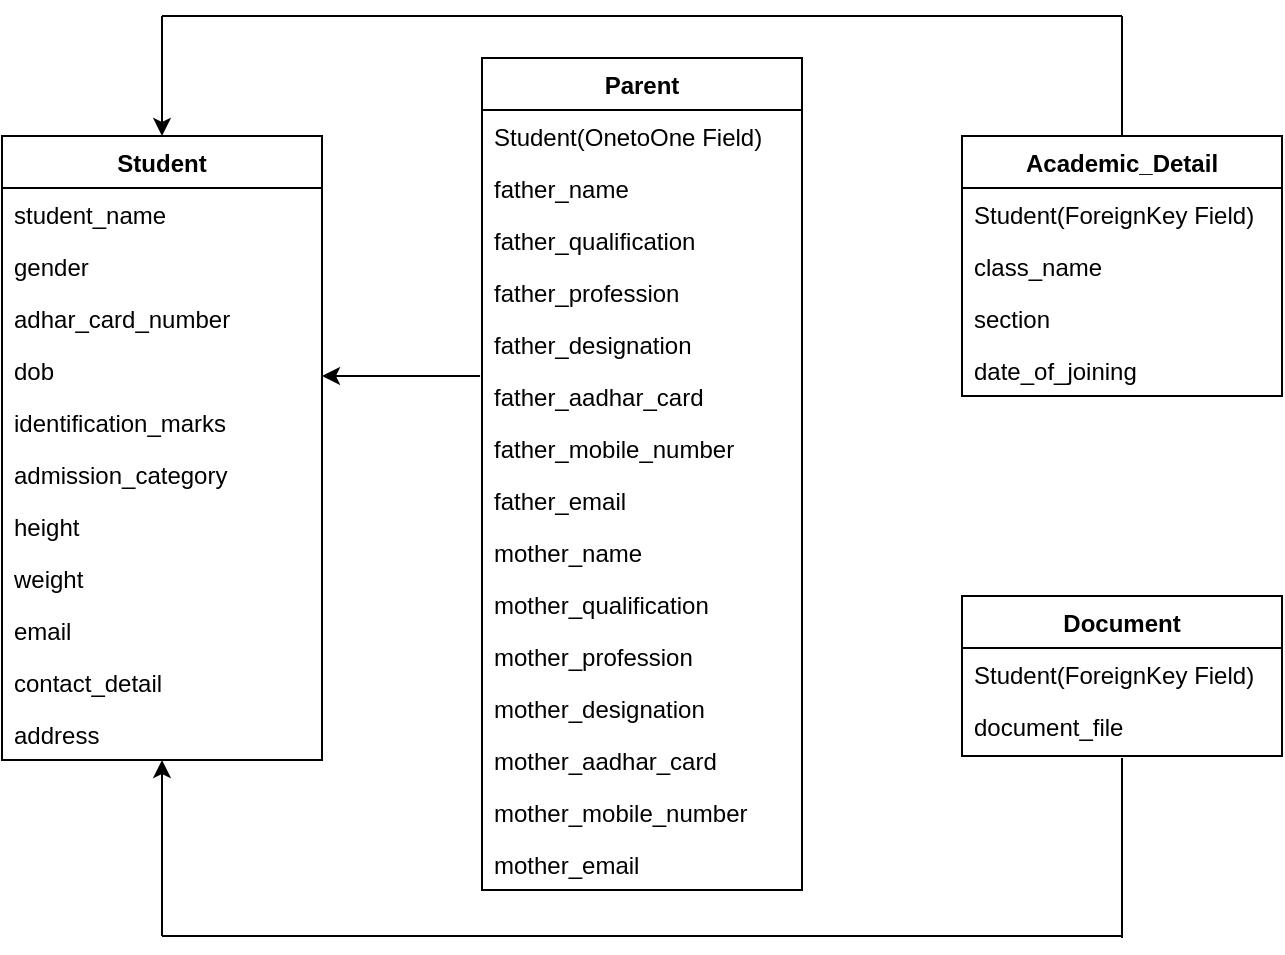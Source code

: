 <mxfile version="21.6.2" type="device">
  <diagram id="C5RBs43oDa-KdzZeNtuy" name="Page-1">
    <mxGraphModel dx="714" dy="520" grid="1" gridSize="10" guides="1" tooltips="1" connect="1" arrows="1" fold="1" page="1" pageScale="1" pageWidth="827" pageHeight="1169" math="0" shadow="0">
      <root>
        <mxCell id="WIyWlLk6GJQsqaUBKTNV-0" />
        <mxCell id="WIyWlLk6GJQsqaUBKTNV-1" parent="WIyWlLk6GJQsqaUBKTNV-0" />
        <mxCell id="zkfFHV4jXpPFQw0GAbJ--6" value="Student" style="swimlane;fontStyle=1;align=center;verticalAlign=top;childLayout=stackLayout;horizontal=1;startSize=26;horizontalStack=0;resizeParent=1;resizeLast=0;collapsible=1;marginBottom=0;rounded=0;shadow=0;strokeWidth=1;" parent="WIyWlLk6GJQsqaUBKTNV-1" vertex="1">
          <mxGeometry x="40" y="80" width="160" height="312" as="geometry">
            <mxRectangle x="130" y="380" width="160" height="26" as="alternateBounds" />
          </mxGeometry>
        </mxCell>
        <mxCell id="o3sjXEou1x6kYddSKFs7-2" value="student_name" style="text;align=left;verticalAlign=top;spacingLeft=4;spacingRight=4;overflow=hidden;rotatable=0;points=[[0,0.5],[1,0.5]];portConstraint=eastwest;" parent="zkfFHV4jXpPFQw0GAbJ--6" vertex="1">
          <mxGeometry y="26" width="160" height="26" as="geometry" />
        </mxCell>
        <mxCell id="o3sjXEou1x6kYddSKFs7-3" value="gender" style="text;align=left;verticalAlign=top;spacingLeft=4;spacingRight=4;overflow=hidden;rotatable=0;points=[[0,0.5],[1,0.5]];portConstraint=eastwest;" parent="zkfFHV4jXpPFQw0GAbJ--6" vertex="1">
          <mxGeometry y="52" width="160" height="26" as="geometry" />
        </mxCell>
        <mxCell id="o3sjXEou1x6kYddSKFs7-4" value="adhar_card_number" style="text;align=left;verticalAlign=top;spacingLeft=4;spacingRight=4;overflow=hidden;rotatable=0;points=[[0,0.5],[1,0.5]];portConstraint=eastwest;" parent="zkfFHV4jXpPFQw0GAbJ--6" vertex="1">
          <mxGeometry y="78" width="160" height="26" as="geometry" />
        </mxCell>
        <mxCell id="o3sjXEou1x6kYddSKFs7-5" value="dob" style="text;align=left;verticalAlign=top;spacingLeft=4;spacingRight=4;overflow=hidden;rotatable=0;points=[[0,0.5],[1,0.5]];portConstraint=eastwest;" parent="zkfFHV4jXpPFQw0GAbJ--6" vertex="1">
          <mxGeometry y="104" width="160" height="26" as="geometry" />
        </mxCell>
        <mxCell id="o3sjXEou1x6kYddSKFs7-6" value="identification_marks" style="text;align=left;verticalAlign=top;spacingLeft=4;spacingRight=4;overflow=hidden;rotatable=0;points=[[0,0.5],[1,0.5]];portConstraint=eastwest;" parent="zkfFHV4jXpPFQw0GAbJ--6" vertex="1">
          <mxGeometry y="130" width="160" height="26" as="geometry" />
        </mxCell>
        <mxCell id="o3sjXEou1x6kYddSKFs7-7" value="admission_category" style="text;align=left;verticalAlign=top;spacingLeft=4;spacingRight=4;overflow=hidden;rotatable=0;points=[[0,0.5],[1,0.5]];portConstraint=eastwest;" parent="zkfFHV4jXpPFQw0GAbJ--6" vertex="1">
          <mxGeometry y="156" width="160" height="26" as="geometry" />
        </mxCell>
        <mxCell id="o3sjXEou1x6kYddSKFs7-8" value="height" style="text;align=left;verticalAlign=top;spacingLeft=4;spacingRight=4;overflow=hidden;rotatable=0;points=[[0,0.5],[1,0.5]];portConstraint=eastwest;" parent="zkfFHV4jXpPFQw0GAbJ--6" vertex="1">
          <mxGeometry y="182" width="160" height="26" as="geometry" />
        </mxCell>
        <mxCell id="o3sjXEou1x6kYddSKFs7-9" value="weight" style="text;align=left;verticalAlign=top;spacingLeft=4;spacingRight=4;overflow=hidden;rotatable=0;points=[[0,0.5],[1,0.5]];portConstraint=eastwest;" parent="zkfFHV4jXpPFQw0GAbJ--6" vertex="1">
          <mxGeometry y="208" width="160" height="26" as="geometry" />
        </mxCell>
        <mxCell id="o3sjXEou1x6kYddSKFs7-10" value="email" style="text;align=left;verticalAlign=top;spacingLeft=4;spacingRight=4;overflow=hidden;rotatable=0;points=[[0,0.5],[1,0.5]];portConstraint=eastwest;" parent="zkfFHV4jXpPFQw0GAbJ--6" vertex="1">
          <mxGeometry y="234" width="160" height="26" as="geometry" />
        </mxCell>
        <mxCell id="o3sjXEou1x6kYddSKFs7-11" value="contact_detail" style="text;align=left;verticalAlign=top;spacingLeft=4;spacingRight=4;overflow=hidden;rotatable=0;points=[[0,0.5],[1,0.5]];portConstraint=eastwest;" parent="zkfFHV4jXpPFQw0GAbJ--6" vertex="1">
          <mxGeometry y="260" width="160" height="26" as="geometry" />
        </mxCell>
        <mxCell id="o3sjXEou1x6kYddSKFs7-12" value="address" style="text;align=left;verticalAlign=top;spacingLeft=4;spacingRight=4;overflow=hidden;rotatable=0;points=[[0,0.5],[1,0.5]];portConstraint=eastwest;" parent="zkfFHV4jXpPFQw0GAbJ--6" vertex="1">
          <mxGeometry y="286" width="160" height="26" as="geometry" />
        </mxCell>
        <mxCell id="o3sjXEou1x6kYddSKFs7-13" value="Parent" style="swimlane;fontStyle=1;align=center;verticalAlign=top;childLayout=stackLayout;horizontal=1;startSize=26;horizontalStack=0;resizeParent=1;resizeLast=0;collapsible=1;marginBottom=0;rounded=0;shadow=0;strokeWidth=1;" parent="WIyWlLk6GJQsqaUBKTNV-1" vertex="1">
          <mxGeometry x="280" y="41" width="160" height="416" as="geometry">
            <mxRectangle x="130" y="380" width="160" height="26" as="alternateBounds" />
          </mxGeometry>
        </mxCell>
        <mxCell id="o3sjXEou1x6kYddSKFs7-14" value="Student(OnetoOne Field)" style="text;align=left;verticalAlign=top;spacingLeft=4;spacingRight=4;overflow=hidden;rotatable=0;points=[[0,0.5],[1,0.5]];portConstraint=eastwest;" parent="o3sjXEou1x6kYddSKFs7-13" vertex="1">
          <mxGeometry y="26" width="160" height="26" as="geometry" />
        </mxCell>
        <mxCell id="o3sjXEou1x6kYddSKFs7-15" value="father_name" style="text;align=left;verticalAlign=top;spacingLeft=4;spacingRight=4;overflow=hidden;rotatable=0;points=[[0,0.5],[1,0.5]];portConstraint=eastwest;" parent="o3sjXEou1x6kYddSKFs7-13" vertex="1">
          <mxGeometry y="52" width="160" height="26" as="geometry" />
        </mxCell>
        <mxCell id="o3sjXEou1x6kYddSKFs7-16" value="father_qualification" style="text;align=left;verticalAlign=top;spacingLeft=4;spacingRight=4;overflow=hidden;rotatable=0;points=[[0,0.5],[1,0.5]];portConstraint=eastwest;" parent="o3sjXEou1x6kYddSKFs7-13" vertex="1">
          <mxGeometry y="78" width="160" height="26" as="geometry" />
        </mxCell>
        <mxCell id="o3sjXEou1x6kYddSKFs7-17" value="father_profession" style="text;align=left;verticalAlign=top;spacingLeft=4;spacingRight=4;overflow=hidden;rotatable=0;points=[[0,0.5],[1,0.5]];portConstraint=eastwest;" parent="o3sjXEou1x6kYddSKFs7-13" vertex="1">
          <mxGeometry y="104" width="160" height="26" as="geometry" />
        </mxCell>
        <mxCell id="o3sjXEou1x6kYddSKFs7-18" value="father_designation" style="text;align=left;verticalAlign=top;spacingLeft=4;spacingRight=4;overflow=hidden;rotatable=0;points=[[0,0.5],[1,0.5]];portConstraint=eastwest;" parent="o3sjXEou1x6kYddSKFs7-13" vertex="1">
          <mxGeometry y="130" width="160" height="26" as="geometry" />
        </mxCell>
        <mxCell id="o3sjXEou1x6kYddSKFs7-19" value="father_aadhar_card" style="text;align=left;verticalAlign=top;spacingLeft=4;spacingRight=4;overflow=hidden;rotatable=0;points=[[0,0.5],[1,0.5]];portConstraint=eastwest;" parent="o3sjXEou1x6kYddSKFs7-13" vertex="1">
          <mxGeometry y="156" width="160" height="26" as="geometry" />
        </mxCell>
        <mxCell id="o3sjXEou1x6kYddSKFs7-20" value="father_mobile_number" style="text;align=left;verticalAlign=top;spacingLeft=4;spacingRight=4;overflow=hidden;rotatable=0;points=[[0,0.5],[1,0.5]];portConstraint=eastwest;" parent="o3sjXEou1x6kYddSKFs7-13" vertex="1">
          <mxGeometry y="182" width="160" height="26" as="geometry" />
        </mxCell>
        <mxCell id="o3sjXEou1x6kYddSKFs7-21" value="father_email" style="text;align=left;verticalAlign=top;spacingLeft=4;spacingRight=4;overflow=hidden;rotatable=0;points=[[0,0.5],[1,0.5]];portConstraint=eastwest;" parent="o3sjXEou1x6kYddSKFs7-13" vertex="1">
          <mxGeometry y="208" width="160" height="26" as="geometry" />
        </mxCell>
        <mxCell id="o3sjXEou1x6kYddSKFs7-22" value="mother_name" style="text;align=left;verticalAlign=top;spacingLeft=4;spacingRight=4;overflow=hidden;rotatable=0;points=[[0,0.5],[1,0.5]];portConstraint=eastwest;" parent="o3sjXEou1x6kYddSKFs7-13" vertex="1">
          <mxGeometry y="234" width="160" height="26" as="geometry" />
        </mxCell>
        <mxCell id="o3sjXEou1x6kYddSKFs7-23" value="mother_qualification" style="text;align=left;verticalAlign=top;spacingLeft=4;spacingRight=4;overflow=hidden;rotatable=0;points=[[0,0.5],[1,0.5]];portConstraint=eastwest;" parent="o3sjXEou1x6kYddSKFs7-13" vertex="1">
          <mxGeometry y="260" width="160" height="26" as="geometry" />
        </mxCell>
        <mxCell id="o3sjXEou1x6kYddSKFs7-24" value="mother_profession" style="text;align=left;verticalAlign=top;spacingLeft=4;spacingRight=4;overflow=hidden;rotatable=0;points=[[0,0.5],[1,0.5]];portConstraint=eastwest;" parent="o3sjXEou1x6kYddSKFs7-13" vertex="1">
          <mxGeometry y="286" width="160" height="26" as="geometry" />
        </mxCell>
        <mxCell id="o3sjXEou1x6kYddSKFs7-25" value="mother_designation" style="text;align=left;verticalAlign=top;spacingLeft=4;spacingRight=4;overflow=hidden;rotatable=0;points=[[0,0.5],[1,0.5]];portConstraint=eastwest;" parent="o3sjXEou1x6kYddSKFs7-13" vertex="1">
          <mxGeometry y="312" width="160" height="26" as="geometry" />
        </mxCell>
        <mxCell id="o3sjXEou1x6kYddSKFs7-26" value="mother_aadhar_card" style="text;align=left;verticalAlign=top;spacingLeft=4;spacingRight=4;overflow=hidden;rotatable=0;points=[[0,0.5],[1,0.5]];portConstraint=eastwest;" parent="o3sjXEou1x6kYddSKFs7-13" vertex="1">
          <mxGeometry y="338" width="160" height="26" as="geometry" />
        </mxCell>
        <mxCell id="o3sjXEou1x6kYddSKFs7-27" value="mother_mobile_number" style="text;align=left;verticalAlign=top;spacingLeft=4;spacingRight=4;overflow=hidden;rotatable=0;points=[[0,0.5],[1,0.5]];portConstraint=eastwest;" parent="o3sjXEou1x6kYddSKFs7-13" vertex="1">
          <mxGeometry y="364" width="160" height="26" as="geometry" />
        </mxCell>
        <mxCell id="o3sjXEou1x6kYddSKFs7-28" value="mother_email" style="text;align=left;verticalAlign=top;spacingLeft=4;spacingRight=4;overflow=hidden;rotatable=0;points=[[0,0.5],[1,0.5]];portConstraint=eastwest;" parent="o3sjXEou1x6kYddSKFs7-13" vertex="1">
          <mxGeometry y="390" width="160" height="26" as="geometry" />
        </mxCell>
        <mxCell id="o3sjXEou1x6kYddSKFs7-29" value="Academic_Detail" style="swimlane;fontStyle=1;align=center;verticalAlign=top;childLayout=stackLayout;horizontal=1;startSize=26;horizontalStack=0;resizeParent=1;resizeLast=0;collapsible=1;marginBottom=0;rounded=0;shadow=0;strokeWidth=1;" parent="WIyWlLk6GJQsqaUBKTNV-1" vertex="1">
          <mxGeometry x="520" y="80" width="160" height="130" as="geometry">
            <mxRectangle x="130" y="380" width="160" height="26" as="alternateBounds" />
          </mxGeometry>
        </mxCell>
        <mxCell id="o3sjXEou1x6kYddSKFs7-30" value="Student(ForeignKey Field)" style="text;align=left;verticalAlign=top;spacingLeft=4;spacingRight=4;overflow=hidden;rotatable=0;points=[[0,0.5],[1,0.5]];portConstraint=eastwest;" parent="o3sjXEou1x6kYddSKFs7-29" vertex="1">
          <mxGeometry y="26" width="160" height="26" as="geometry" />
        </mxCell>
        <mxCell id="o3sjXEou1x6kYddSKFs7-31" value="class_name" style="text;align=left;verticalAlign=top;spacingLeft=4;spacingRight=4;overflow=hidden;rotatable=0;points=[[0,0.5],[1,0.5]];portConstraint=eastwest;" parent="o3sjXEou1x6kYddSKFs7-29" vertex="1">
          <mxGeometry y="52" width="160" height="26" as="geometry" />
        </mxCell>
        <mxCell id="o3sjXEou1x6kYddSKFs7-32" value="section" style="text;align=left;verticalAlign=top;spacingLeft=4;spacingRight=4;overflow=hidden;rotatable=0;points=[[0,0.5],[1,0.5]];portConstraint=eastwest;" parent="o3sjXEou1x6kYddSKFs7-29" vertex="1">
          <mxGeometry y="78" width="160" height="26" as="geometry" />
        </mxCell>
        <mxCell id="o3sjXEou1x6kYddSKFs7-33" value="date_of_joining" style="text;align=left;verticalAlign=top;spacingLeft=4;spacingRight=4;overflow=hidden;rotatable=0;points=[[0,0.5],[1,0.5]];portConstraint=eastwest;" parent="o3sjXEou1x6kYddSKFs7-29" vertex="1">
          <mxGeometry y="104" width="160" height="26" as="geometry" />
        </mxCell>
        <mxCell id="o3sjXEou1x6kYddSKFs7-41" value="Document" style="swimlane;fontStyle=1;align=center;verticalAlign=top;childLayout=stackLayout;horizontal=1;startSize=26;horizontalStack=0;resizeParent=1;resizeLast=0;collapsible=1;marginBottom=0;rounded=0;shadow=0;strokeWidth=1;" parent="WIyWlLk6GJQsqaUBKTNV-1" vertex="1">
          <mxGeometry x="520" y="310" width="160" height="80" as="geometry">
            <mxRectangle x="130" y="380" width="160" height="26" as="alternateBounds" />
          </mxGeometry>
        </mxCell>
        <mxCell id="o3sjXEou1x6kYddSKFs7-42" value="Student(ForeignKey Field)" style="text;align=left;verticalAlign=top;spacingLeft=4;spacingRight=4;overflow=hidden;rotatable=0;points=[[0,0.5],[1,0.5]];portConstraint=eastwest;" parent="o3sjXEou1x6kYddSKFs7-41" vertex="1">
          <mxGeometry y="26" width="160" height="26" as="geometry" />
        </mxCell>
        <mxCell id="o3sjXEou1x6kYddSKFs7-43" value="document_file" style="text;align=left;verticalAlign=top;spacingLeft=4;spacingRight=4;overflow=hidden;rotatable=0;points=[[0,0.5],[1,0.5]];portConstraint=eastwest;" parent="o3sjXEou1x6kYddSKFs7-41" vertex="1">
          <mxGeometry y="52" width="160" height="26" as="geometry" />
        </mxCell>
        <mxCell id="o3sjXEou1x6kYddSKFs7-46" value="" style="endArrow=classic;html=1;rounded=0;exitX=-0.006;exitY=1.115;exitDx=0;exitDy=0;exitPerimeter=0;" parent="WIyWlLk6GJQsqaUBKTNV-1" source="o3sjXEou1x6kYddSKFs7-18" edge="1">
          <mxGeometry width="50" height="50" relative="1" as="geometry">
            <mxPoint x="280" y="210" as="sourcePoint" />
            <mxPoint x="200" y="200" as="targetPoint" />
          </mxGeometry>
        </mxCell>
        <mxCell id="o3sjXEou1x6kYddSKFs7-53" value="" style="endArrow=classic;html=1;rounded=0;entryX=0.5;entryY=0;entryDx=0;entryDy=0;" parent="WIyWlLk6GJQsqaUBKTNV-1" target="zkfFHV4jXpPFQw0GAbJ--6" edge="1">
          <mxGeometry width="50" height="50" relative="1" as="geometry">
            <mxPoint x="120" y="20" as="sourcePoint" />
            <mxPoint x="400" y="200" as="targetPoint" />
          </mxGeometry>
        </mxCell>
        <mxCell id="o3sjXEou1x6kYddSKFs7-54" value="" style="endArrow=none;html=1;rounded=0;" parent="WIyWlLk6GJQsqaUBKTNV-1" edge="1">
          <mxGeometry width="50" height="50" relative="1" as="geometry">
            <mxPoint x="120" y="20" as="sourcePoint" />
            <mxPoint x="600" y="20" as="targetPoint" />
          </mxGeometry>
        </mxCell>
        <mxCell id="o3sjXEou1x6kYddSKFs7-55" value="" style="endArrow=none;html=1;rounded=0;exitX=0.5;exitY=0;exitDx=0;exitDy=0;" parent="WIyWlLk6GJQsqaUBKTNV-1" source="o3sjXEou1x6kYddSKFs7-29" edge="1">
          <mxGeometry width="50" height="50" relative="1" as="geometry">
            <mxPoint x="350" y="250" as="sourcePoint" />
            <mxPoint x="600" y="20" as="targetPoint" />
          </mxGeometry>
        </mxCell>
        <mxCell id="o3sjXEou1x6kYddSKFs7-56" value="" style="endArrow=classic;html=1;rounded=0;" parent="WIyWlLk6GJQsqaUBKTNV-1" edge="1">
          <mxGeometry width="50" height="50" relative="1" as="geometry">
            <mxPoint x="120" y="480" as="sourcePoint" />
            <mxPoint x="120" y="392" as="targetPoint" />
          </mxGeometry>
        </mxCell>
        <mxCell id="o3sjXEou1x6kYddSKFs7-57" value="" style="endArrow=none;html=1;rounded=0;" parent="WIyWlLk6GJQsqaUBKTNV-1" edge="1">
          <mxGeometry width="50" height="50" relative="1" as="geometry">
            <mxPoint x="120" y="480" as="sourcePoint" />
            <mxPoint x="600" y="480" as="targetPoint" />
          </mxGeometry>
        </mxCell>
        <mxCell id="o3sjXEou1x6kYddSKFs7-58" value="" style="endArrow=none;html=1;rounded=0;entryX=0.5;entryY=1;entryDx=0;entryDy=0;" parent="WIyWlLk6GJQsqaUBKTNV-1" edge="1">
          <mxGeometry width="50" height="50" relative="1" as="geometry">
            <mxPoint x="600" y="481" as="sourcePoint" />
            <mxPoint x="600" y="391" as="targetPoint" />
          </mxGeometry>
        </mxCell>
      </root>
    </mxGraphModel>
  </diagram>
</mxfile>
